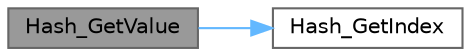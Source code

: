 digraph "Hash_GetValue"
{
 // LATEX_PDF_SIZE
  bgcolor="transparent";
  edge [fontname=Helvetica,fontsize=10,labelfontname=Helvetica,labelfontsize=10];
  node [fontname=Helvetica,fontsize=10,shape=box,height=0.2,width=0.4];
  rankdir="LR";
  Node1 [id="Node000001",label="Hash_GetValue",height=0.2,width=0.4,color="gray40", fillcolor="grey60", style="filled", fontcolor="black",tooltip=" "];
  Node1 -> Node2 [id="edge2_Node000001_Node000002",color="steelblue1",style="solid",tooltip=" "];
  Node2 [id="Node000002",label="Hash_GetIndex",height=0.2,width=0.4,color="grey40", fillcolor="white", style="filled",URL="$d2/daf/hash__table_8c.html#a7026562de200bd5e9813f101d9eb614b",tooltip=" "];
}

